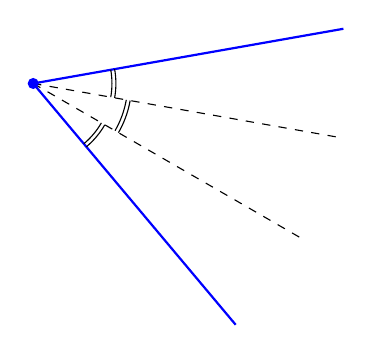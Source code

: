 \begin{tikzpicture} 
      \draw[thick, color=blue] (0,0)--(10:4);
      \draw[thick, color=blue] (0,0)--(-50:4);     

      \draw[dashed] (0,0)--(-10:4);
      \draw[dashed] (0,0)--(-30:4);


       \draw (10:1) arc (10:-10:1) ;  
       \draw (10:1.05) arc (10:-10:1.05) ;  

       \draw (-10:1.2) arc (-10:-30:1.2) ;  
       \draw (-10:1.25) arc (-10:-30:1.25) ;  

       \draw (-30:1) arc (-30:-50:1) ;  
       \draw (-30:1.05) arc (-30:-50:1.05) ;  


       \fill[blue](0,0) circle (2pt);
    %   \node at (0,0) [below left] {$P$}; 

\end{tikzpicture}
